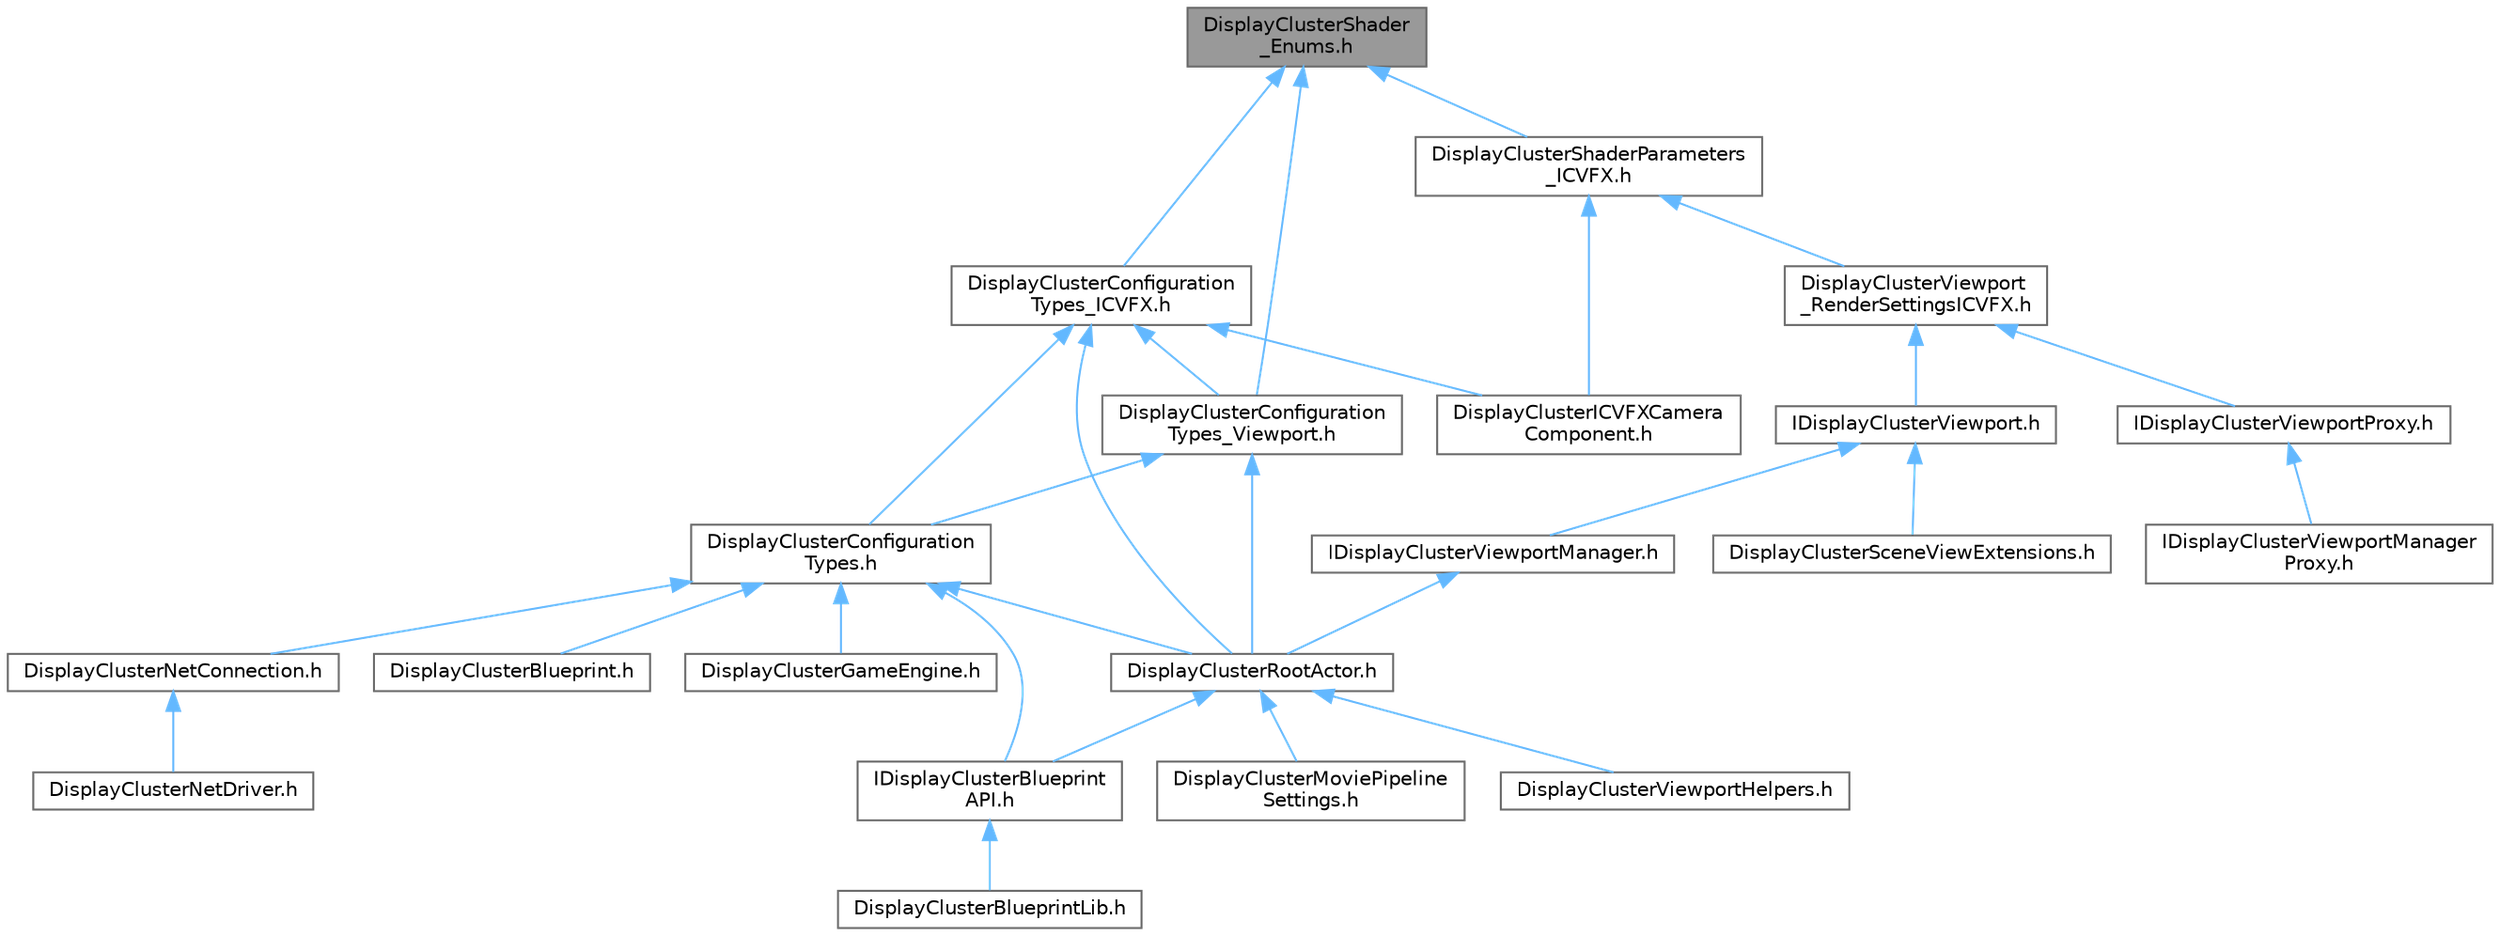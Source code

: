 digraph "DisplayClusterShader_Enums.h"
{
 // INTERACTIVE_SVG=YES
 // LATEX_PDF_SIZE
  bgcolor="transparent";
  edge [fontname=Helvetica,fontsize=10,labelfontname=Helvetica,labelfontsize=10];
  node [fontname=Helvetica,fontsize=10,shape=box,height=0.2,width=0.4];
  Node1 [id="Node000001",label="DisplayClusterShader\l_Enums.h",height=0.2,width=0.4,color="gray40", fillcolor="grey60", style="filled", fontcolor="black",tooltip=" "];
  Node1 -> Node2 [id="edge1_Node000001_Node000002",dir="back",color="steelblue1",style="solid",tooltip=" "];
  Node2 [id="Node000002",label="DisplayClusterConfiguration\lTypes_ICVFX.h",height=0.2,width=0.4,color="grey40", fillcolor="white", style="filled",URL="$d3/dc4/DisplayClusterConfigurationTypes__ICVFX_8h.html",tooltip=" "];
  Node2 -> Node3 [id="edge2_Node000002_Node000003",dir="back",color="steelblue1",style="solid",tooltip=" "];
  Node3 [id="Node000003",label="DisplayClusterConfiguration\lTypes.h",height=0.2,width=0.4,color="grey40", fillcolor="white", style="filled",URL="$d5/dc6/DisplayClusterConfigurationTypes_8h.html",tooltip=" "];
  Node3 -> Node4 [id="edge3_Node000003_Node000004",dir="back",color="steelblue1",style="solid",tooltip=" "];
  Node4 [id="Node000004",label="DisplayClusterBlueprint.h",height=0.2,width=0.4,color="grey40", fillcolor="white", style="filled",URL="$d0/d44/DisplayClusterBlueprint_8h.html",tooltip=" "];
  Node3 -> Node5 [id="edge4_Node000003_Node000005",dir="back",color="steelblue1",style="solid",tooltip=" "];
  Node5 [id="Node000005",label="DisplayClusterGameEngine.h",height=0.2,width=0.4,color="grey40", fillcolor="white", style="filled",URL="$da/d8f/DisplayClusterGameEngine_8h.html",tooltip=" "];
  Node3 -> Node6 [id="edge5_Node000003_Node000006",dir="back",color="steelblue1",style="solid",tooltip=" "];
  Node6 [id="Node000006",label="DisplayClusterNetConnection.h",height=0.2,width=0.4,color="grey40", fillcolor="white", style="filled",URL="$d0/df0/DisplayClusterNetConnection_8h.html",tooltip=" "];
  Node6 -> Node7 [id="edge6_Node000006_Node000007",dir="back",color="steelblue1",style="solid",tooltip=" "];
  Node7 [id="Node000007",label="DisplayClusterNetDriver.h",height=0.2,width=0.4,color="grey40", fillcolor="white", style="filled",URL="$db/de1/DisplayClusterNetDriver_8h.html",tooltip=" "];
  Node3 -> Node8 [id="edge7_Node000003_Node000008",dir="back",color="steelblue1",style="solid",tooltip=" "];
  Node8 [id="Node000008",label="DisplayClusterRootActor.h",height=0.2,width=0.4,color="grey40", fillcolor="white", style="filled",URL="$d0/d41/DisplayClusterRootActor_8h.html",tooltip=" "];
  Node8 -> Node9 [id="edge8_Node000008_Node000009",dir="back",color="steelblue1",style="solid",tooltip=" "];
  Node9 [id="Node000009",label="DisplayClusterMoviePipeline\lSettings.h",height=0.2,width=0.4,color="grey40", fillcolor="white", style="filled",URL="$d7/d56/DisplayClusterMoviePipelineSettings_8h.html",tooltip=" "];
  Node8 -> Node10 [id="edge9_Node000008_Node000010",dir="back",color="steelblue1",style="solid",tooltip=" "];
  Node10 [id="Node000010",label="DisplayClusterViewportHelpers.h",height=0.2,width=0.4,color="grey40", fillcolor="white", style="filled",URL="$d6/d8b/DisplayClusterViewportHelpers_8h.html",tooltip=" "];
  Node8 -> Node11 [id="edge10_Node000008_Node000011",dir="back",color="steelblue1",style="solid",tooltip=" "];
  Node11 [id="Node000011",label="IDisplayClusterBlueprint\lAPI.h",height=0.2,width=0.4,color="grey40", fillcolor="white", style="filled",URL="$d6/dd6/IDisplayClusterBlueprintAPI_8h.html",tooltip=" "];
  Node11 -> Node12 [id="edge11_Node000011_Node000012",dir="back",color="steelblue1",style="solid",tooltip=" "];
  Node12 [id="Node000012",label="DisplayClusterBlueprintLib.h",height=0.2,width=0.4,color="grey40", fillcolor="white", style="filled",URL="$d9/d13/DisplayClusterBlueprintLib_8h.html",tooltip=" "];
  Node3 -> Node11 [id="edge12_Node000003_Node000011",dir="back",color="steelblue1",style="solid",tooltip=" "];
  Node2 -> Node13 [id="edge13_Node000002_Node000013",dir="back",color="steelblue1",style="solid",tooltip=" "];
  Node13 [id="Node000013",label="DisplayClusterConfiguration\lTypes_Viewport.h",height=0.2,width=0.4,color="grey40", fillcolor="white", style="filled",URL="$d1/d6b/DisplayClusterConfigurationTypes__Viewport_8h.html",tooltip=" "];
  Node13 -> Node3 [id="edge14_Node000013_Node000003",dir="back",color="steelblue1",style="solid",tooltip=" "];
  Node13 -> Node8 [id="edge15_Node000013_Node000008",dir="back",color="steelblue1",style="solid",tooltip=" "];
  Node2 -> Node14 [id="edge16_Node000002_Node000014",dir="back",color="steelblue1",style="solid",tooltip=" "];
  Node14 [id="Node000014",label="DisplayClusterICVFXCamera\lComponent.h",height=0.2,width=0.4,color="grey40", fillcolor="white", style="filled",URL="$d9/de0/DisplayClusterICVFXCameraComponent_8h.html",tooltip=" "];
  Node2 -> Node8 [id="edge17_Node000002_Node000008",dir="back",color="steelblue1",style="solid",tooltip=" "];
  Node1 -> Node13 [id="edge18_Node000001_Node000013",dir="back",color="steelblue1",style="solid",tooltip=" "];
  Node1 -> Node15 [id="edge19_Node000001_Node000015",dir="back",color="steelblue1",style="solid",tooltip=" "];
  Node15 [id="Node000015",label="DisplayClusterShaderParameters\l_ICVFX.h",height=0.2,width=0.4,color="grey40", fillcolor="white", style="filled",URL="$d3/d31/DisplayClusterShaderParameters__ICVFX_8h.html",tooltip=" "];
  Node15 -> Node14 [id="edge20_Node000015_Node000014",dir="back",color="steelblue1",style="solid",tooltip=" "];
  Node15 -> Node16 [id="edge21_Node000015_Node000016",dir="back",color="steelblue1",style="solid",tooltip=" "];
  Node16 [id="Node000016",label="DisplayClusterViewport\l_RenderSettingsICVFX.h",height=0.2,width=0.4,color="grey40", fillcolor="white", style="filled",URL="$d5/d38/DisplayClusterViewport__RenderSettingsICVFX_8h.html",tooltip=" "];
  Node16 -> Node17 [id="edge22_Node000016_Node000017",dir="back",color="steelblue1",style="solid",tooltip=" "];
  Node17 [id="Node000017",label="IDisplayClusterViewport.h",height=0.2,width=0.4,color="grey40", fillcolor="white", style="filled",URL="$dc/d64/IDisplayClusterViewport_8h.html",tooltip=" "];
  Node17 -> Node18 [id="edge23_Node000017_Node000018",dir="back",color="steelblue1",style="solid",tooltip=" "];
  Node18 [id="Node000018",label="DisplayClusterSceneViewExtensions.h",height=0.2,width=0.4,color="grey40", fillcolor="white", style="filled",URL="$db/dda/DisplayClusterSceneViewExtensions_8h.html",tooltip=" "];
  Node17 -> Node19 [id="edge24_Node000017_Node000019",dir="back",color="steelblue1",style="solid",tooltip=" "];
  Node19 [id="Node000019",label="IDisplayClusterViewportManager.h",height=0.2,width=0.4,color="grey40", fillcolor="white", style="filled",URL="$db/da9/IDisplayClusterViewportManager_8h.html",tooltip=" "];
  Node19 -> Node8 [id="edge25_Node000019_Node000008",dir="back",color="steelblue1",style="solid",tooltip=" "];
  Node16 -> Node20 [id="edge26_Node000016_Node000020",dir="back",color="steelblue1",style="solid",tooltip=" "];
  Node20 [id="Node000020",label="IDisplayClusterViewportProxy.h",height=0.2,width=0.4,color="grey40", fillcolor="white", style="filled",URL="$df/dfd/IDisplayClusterViewportProxy_8h.html",tooltip=" "];
  Node20 -> Node21 [id="edge27_Node000020_Node000021",dir="back",color="steelblue1",style="solid",tooltip=" "];
  Node21 [id="Node000021",label="IDisplayClusterViewportManager\lProxy.h",height=0.2,width=0.4,color="grey40", fillcolor="white", style="filled",URL="$d9/d0a/IDisplayClusterViewportManagerProxy_8h.html",tooltip=" "];
}
